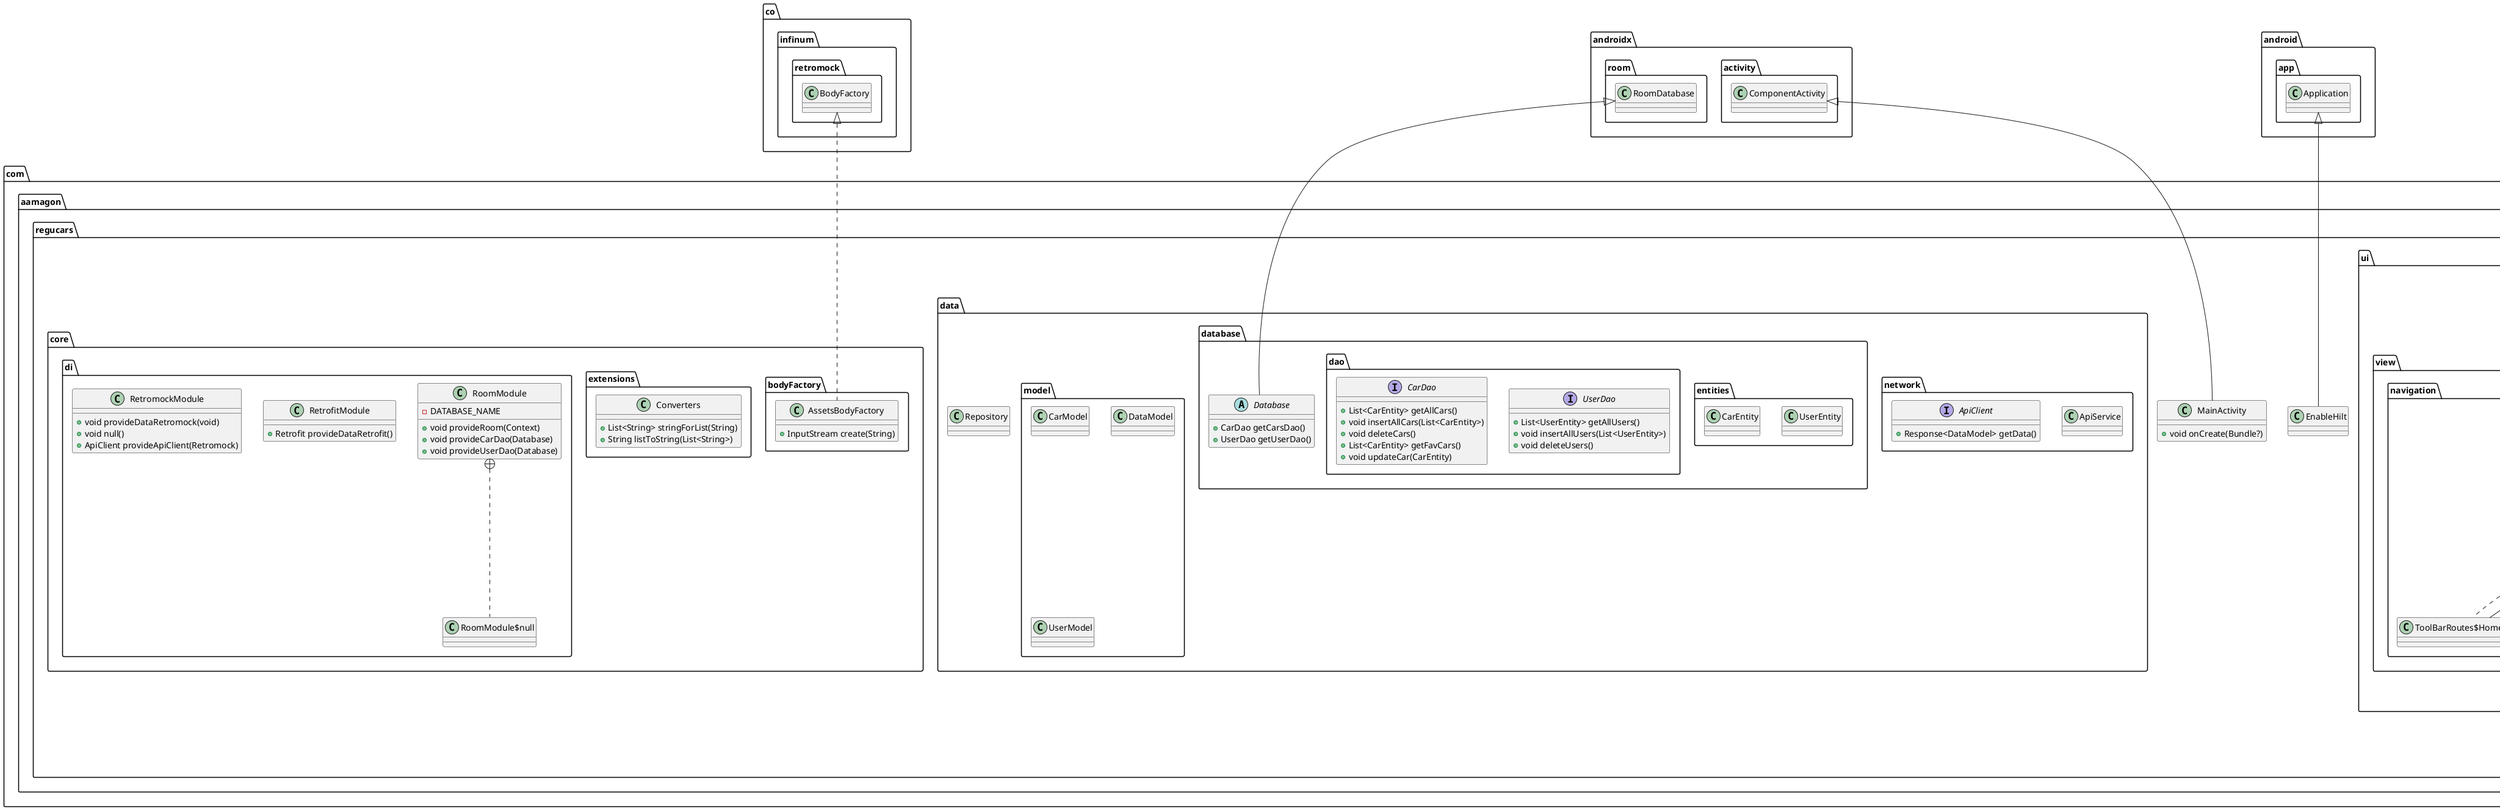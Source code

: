 @startuml
class com.aamagon.regucars.domain.UpdateCarUseCase {
}
class com.aamagon.regucars.ui.theme.Dimensions {
+  default
+  toolbarIconSize
+  titleDialog
+  contentDialog
+  filterTitle
+  thumbSize
+  cardHeight
+  cardModel
+  cardPrice
+  labelTf
}

class com.aamagon.regucars.data.network.ApiService {
}
class com.aamagon.regucars.ui.viewmodel.UserViewModel {
}
class com.aamagon.regucars.core.bodyFactory.AssetsBodyFactory {
+ InputStream create(String)
}

class com.aamagon.regucars.ui.view.screens.States {
}
class com.aamagon.regucars.data.database.entities.UserEntity {
}
class com.aamagon.regucars.domain.FiltersUseCaseTest {
+ FiltersUseCase filtersUseCase
+  context
+  list
+ void onBefore()
+ void filter by fuel type()
+ void filter by price()
+ void filter by car color()
+ void filter by year()
}


class com.aamagon.regucars.ui.viewmodel.CarsViewModelTest {
- GetCarsUseCase getCarsUseCase
- GetFavCarsUseCase getFavCarsUseCase
- FiltersUseCase filtersUseCase
- UpdateCarUseCase updateCarUseCase
+  context
- CarsViewModel carsViewModel
-  dispatcher
+ InstantTaskExecutorRule rule
+  allCars
+  favCars
+ void onBefore()
+ void onAfter()
+ void when the viewmodel is created, get data, set it and set biggest price()
+ void change between lists due to the boolean parameter()
+ void set the updated list in each livedata()
+ void change favourite field of an specific car()
+ void when there are applied filters, set the result, noMatches and original list value()
+ void reset the general list to original()
}


class com.aamagon.regucars.core.extensions.Converters {
+ List<String> stringForList(String)
+ String listToString(List<String>)
}

abstract class com.aamagon.regucars.data.database.Database {
+ CarDao getCarsDao()
+ UserDao getUserDao()
}

class com.aamagon.regucars.core.di.RoomModule$null {
}
class com.aamagon.regucars.core.di.RoomModule {
-  DATABASE_NAME
+ void provideRoom(Context)
+ void provideCarDao(Database)
+ void provideUserDao(Database)
}


class com.aamagon.regucars.EnableHilt {
}
class com.aamagon.regucars.MainActivity {
+ void onCreate(Bundle?)
}

class com.aamagon.regucars.data.Repository {
}
class com.aamagon.regucars.data.model.CarModel {
}
class com.aamagon.regucars.ui.view.navigation.ToolBarRoutes$HomeScreen {
}
class com.aamagon.regucars.ui.view.navigation.ToolBarRoutes$CarsScreen {
}
class com.aamagon.regucars.ui.view.navigation.ToolBarRoutes$MyProfileScreen {
}
class com.aamagon.regucars.ui.view.navigation.ToolBarRoutes$FiltersScreen {
}
class com.aamagon.regucars.ui.view.navigation.ToolBarRoutes {
}
class com.aamagon.regucars.domain.GetFavCarsUseCaseTest {
- Repository repository
+ GetFavCarsUseCase getFavCarsUseCase
+  res
+ void onBefore()
+ void call repository to get favourite list from database()
}


class com.aamagon.regucars.domain.UpdateCarUseCaseTest {
- Repository repository
+ UpdateCarUseCase updateCarUseCase
+  res
+ void onBefore()
+ void call repository then db to change the car boolean field()
}


class com.aamagon.regucars.data.model.DataModel {
}
interface com.aamagon.regucars.data.database.dao.UserDao {
+ List<UserEntity> getAllUsers()
+ void insertAllUsers(List<UserEntity>)
+ void deleteUsers()
}

class com.aamagon.regucars.domain.GetUserUseCaseTest {
- Repository repository
+ GetUserUseCase getUserUseCase
+  res1
+ void onBefore()
+ void when the api returns something and it is not empty()
+ void when the api returns emptyList then get from DB()
}


class com.aamagon.regucars.data.model.UserModel {
}
class com.aamagon.regucars.domain.GetFavCarsUseCase {
}
class com.aamagon.regucars.ui.viewmodel.UserViewModelTest {
- GetUserUseCase getUserUseCase
- UserViewModel userViewModel
-  dispatcher
+ InstantTaskExecutorRule rule
+ void onBefore()
+ void onAfter()
+ void create viewmodel, get data and set it()
}


interface com.aamagon.regucars.data.database.dao.CarDao {
+ List<CarEntity> getAllCars()
+ void insertAllCars(List<CarEntity>)
+ void deleteCars()
+ List<CarEntity> getFavCars()
+ void updateCar(CarEntity)
}

class com.aamagon.regucars.domain.GetCarsUseCaseTest {
- Repository repository
+ GetCarsUseCase getCarsUseCase
+  res2
+  res1
+ void onBefore()
+ void when the api returns something but it's the same as the DB or it's not empty()
+ void when the api returns something but the stored data is different or it's empty()
}


class com.aamagon.regucars.domain.GetCarsUseCase {
}
class com.aamagon.regucars.domain.model.User {
}
class com.aamagon.regucars.domain.FiltersUseCase {
}
class com.aamagon.regucars.core.di.RetrofitModule {
+ Retrofit provideDataRetrofit()
}

class com.aamagon.regucars.domain.model.Car {
}
class com.aamagon.regucars.core.di.RetromockModule {
+ void provideDataRetromock(void)
+ void null()
+ ApiClient provideApiClient(Retromock)
}

class com.aamagon.regucars.domain.GetUserUseCase {
}
interface com.aamagon.regucars.data.network.ApiClient {
+ Response<DataModel> getData()
}

class com.aamagon.regucars.data.database.entities.CarEntity {
}
class com.aamagon.regucars.ui.viewmodel.CarsViewModel {
}


co.infinum.retromock.BodyFactory <|.. com.aamagon.regucars.core.bodyFactory.AssetsBodyFactory
androidx.room.RoomDatabase <|-- com.aamagon.regucars.data.database.Database
com.aamagon.regucars.core.di.RoomModule +.. com.aamagon.regucars.core.di.RoomModule$null
android.app.Application <|-- com.aamagon.regucars.EnableHilt
androidx.activity.ComponentActivity <|-- com.aamagon.regucars.MainActivity
com.aamagon.regucars.ui.view.navigation.ToolBarRoutes +.. com.aamagon.regucars.ui.view.navigation.ToolBarRoutes$HomeScreen
com.aamagon.regucars.ui.view.navigation.ToolBarRoutes <|-- com.aamagon.regucars.ui.view.navigation.ToolBarRoutes$HomeScreen
com.aamagon.regucars.ui.view.navigation.ToolBarRoutes +.. com.aamagon.regucars.ui.view.navigation.ToolBarRoutes$CarsScreen
com.aamagon.regucars.ui.view.navigation.ToolBarRoutes <|-- com.aamagon.regucars.ui.view.navigation.ToolBarRoutes$CarsScreen
com.aamagon.regucars.ui.view.navigation.ToolBarRoutes +.. com.aamagon.regucars.ui.view.navigation.ToolBarRoutes$MyProfileScreen
com.aamagon.regucars.ui.view.navigation.ToolBarRoutes <|-- com.aamagon.regucars.ui.view.navigation.ToolBarRoutes$MyProfileScreen
com.aamagon.regucars.ui.view.navigation.ToolBarRoutes +.. com.aamagon.regucars.ui.view.navigation.ToolBarRoutes$FiltersScreen
com.aamagon.regucars.ui.view.navigation.ToolBarRoutes <|-- com.aamagon.regucars.ui.view.navigation.ToolBarRoutes$FiltersScreen
@enduml